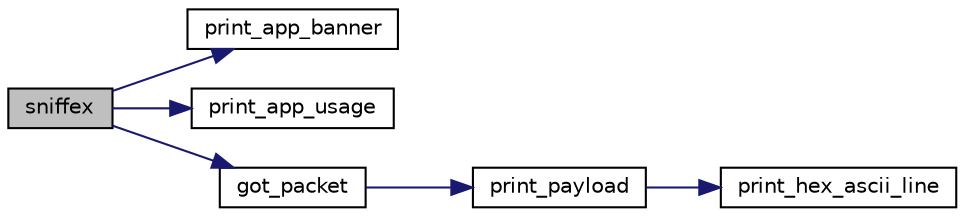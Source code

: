 digraph "sniffex"
{
  edge [fontname="Helvetica",fontsize="10",labelfontname="Helvetica",labelfontsize="10"];
  node [fontname="Helvetica",fontsize="10",shape=record];
  rankdir="LR";
  Node1 [label="sniffex",height=0.2,width=0.4,color="black", fillcolor="grey75", style="filled", fontcolor="black"];
  Node1 -> Node2 [color="midnightblue",fontsize="10",style="solid",fontname="Helvetica"];
  Node2 [label="print_app_banner",height=0.2,width=0.4,color="black", fillcolor="white", style="filled",URL="$sniffex_8h.html#a98aa72dcb0df4d683b689fe29acb8274"];
  Node1 -> Node3 [color="midnightblue",fontsize="10",style="solid",fontname="Helvetica"];
  Node3 [label="print_app_usage",height=0.2,width=0.4,color="black", fillcolor="white", style="filled",URL="$sniffex_8h.html#a935a70509b89ac4be99599d054a132be"];
  Node1 -> Node4 [color="midnightblue",fontsize="10",style="solid",fontname="Helvetica"];
  Node4 [label="got_packet",height=0.2,width=0.4,color="black", fillcolor="white", style="filled",URL="$sniffex_8h.html#a34156c01fd0186d299c2641b5538a1eb"];
  Node4 -> Node5 [color="midnightblue",fontsize="10",style="solid",fontname="Helvetica"];
  Node5 [label="print_payload",height=0.2,width=0.4,color="black", fillcolor="white", style="filled",URL="$sniffex_8h.html#ab48bc0458b0c2e1efb27f09c5ec679bb"];
  Node5 -> Node6 [color="midnightblue",fontsize="10",style="solid",fontname="Helvetica"];
  Node6 [label="print_hex_ascii_line",height=0.2,width=0.4,color="black", fillcolor="white", style="filled",URL="$sniffex_8h.html#a1c7647ec15cd2519ed93c9de272870d8"];
}

